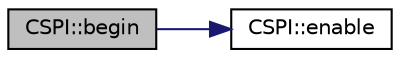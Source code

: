 digraph "CSPI::begin"
{
  edge [fontname="Helvetica",fontsize="10",labelfontname="Helvetica",labelfontsize="10"];
  node [fontname="Helvetica",fontsize="10",shape=record];
  rankdir="LR";
  Node1 [label="CSPI::begin",height=0.2,width=0.4,color="black", fillcolor="grey75", style="filled" fontcolor="black"];
  Node1 -> Node2 [color="midnightblue",fontsize="10",style="solid",fontname="Helvetica"];
  Node2 [label="CSPI::enable",height=0.2,width=0.4,color="black", fillcolor="white", style="filled",URL="$d2/d3f/class_c_s_p_i.html#a7dc9ce9f0b38a59f7332e6f4f39864e8"];
}
